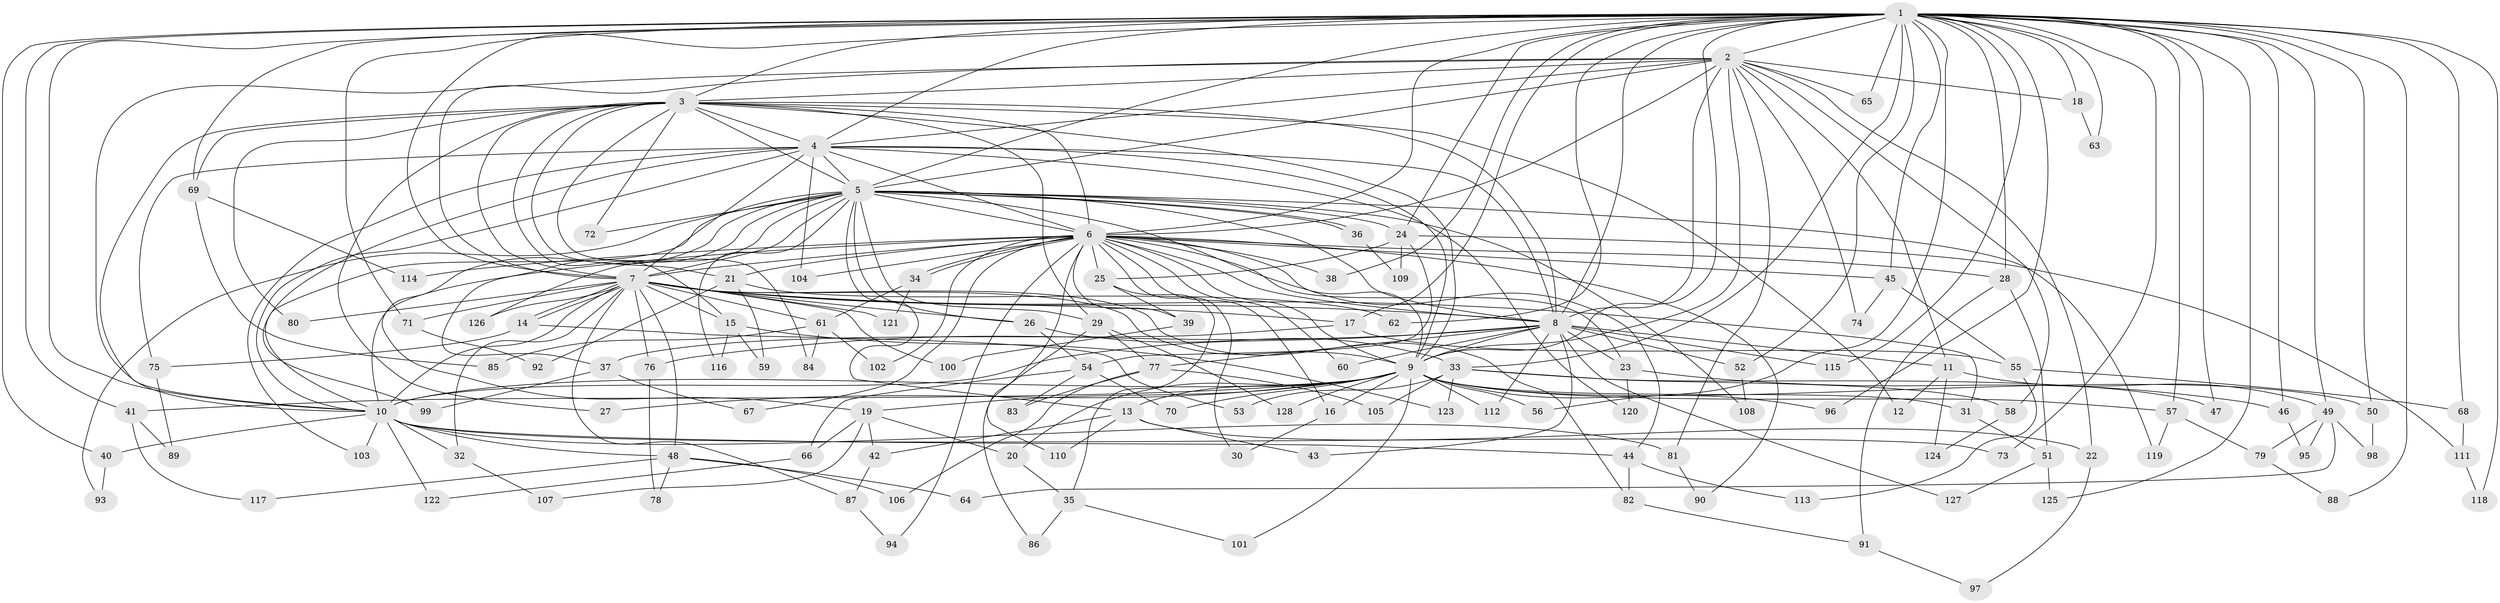 // coarse degree distribution, {23: 0.011235955056179775, 5: 0.0449438202247191, 4: 0.12359550561797752, 2: 0.5393258426966292, 1: 0.02247191011235955, 7: 0.011235955056179775, 3: 0.19101123595505617, 6: 0.011235955056179775, 10: 0.011235955056179775, 37: 0.011235955056179775, 24: 0.02247191011235955}
// Generated by graph-tools (version 1.1) at 2025/48/03/04/25 21:48:45]
// undirected, 128 vertices, 281 edges
graph export_dot {
graph [start="1"]
  node [color=gray90,style=filled];
  1;
  2;
  3;
  4;
  5;
  6;
  7;
  8;
  9;
  10;
  11;
  12;
  13;
  14;
  15;
  16;
  17;
  18;
  19;
  20;
  21;
  22;
  23;
  24;
  25;
  26;
  27;
  28;
  29;
  30;
  31;
  32;
  33;
  34;
  35;
  36;
  37;
  38;
  39;
  40;
  41;
  42;
  43;
  44;
  45;
  46;
  47;
  48;
  49;
  50;
  51;
  52;
  53;
  54;
  55;
  56;
  57;
  58;
  59;
  60;
  61;
  62;
  63;
  64;
  65;
  66;
  67;
  68;
  69;
  70;
  71;
  72;
  73;
  74;
  75;
  76;
  77;
  78;
  79;
  80;
  81;
  82;
  83;
  84;
  85;
  86;
  87;
  88;
  89;
  90;
  91;
  92;
  93;
  94;
  95;
  96;
  97;
  98;
  99;
  100;
  101;
  102;
  103;
  104;
  105;
  106;
  107;
  108;
  109;
  110;
  111;
  112;
  113;
  114;
  115;
  116;
  117;
  118;
  119;
  120;
  121;
  122;
  123;
  124;
  125;
  126;
  127;
  128;
  1 -- 2;
  1 -- 3;
  1 -- 4;
  1 -- 5;
  1 -- 6;
  1 -- 7;
  1 -- 8;
  1 -- 9;
  1 -- 10;
  1 -- 17;
  1 -- 18;
  1 -- 24;
  1 -- 28;
  1 -- 33;
  1 -- 38;
  1 -- 40;
  1 -- 41;
  1 -- 45;
  1 -- 46;
  1 -- 47;
  1 -- 49;
  1 -- 50;
  1 -- 52;
  1 -- 56;
  1 -- 57;
  1 -- 62;
  1 -- 63;
  1 -- 65;
  1 -- 68;
  1 -- 69;
  1 -- 71;
  1 -- 73;
  1 -- 88;
  1 -- 96;
  1 -- 115;
  1 -- 118;
  1 -- 125;
  2 -- 3;
  2 -- 4;
  2 -- 5;
  2 -- 6;
  2 -- 7;
  2 -- 8;
  2 -- 9;
  2 -- 10;
  2 -- 11;
  2 -- 18;
  2 -- 22;
  2 -- 58;
  2 -- 65;
  2 -- 74;
  2 -- 81;
  3 -- 4;
  3 -- 5;
  3 -- 6;
  3 -- 7;
  3 -- 8;
  3 -- 9;
  3 -- 10;
  3 -- 12;
  3 -- 15;
  3 -- 21;
  3 -- 27;
  3 -- 29;
  3 -- 69;
  3 -- 72;
  3 -- 80;
  3 -- 84;
  4 -- 5;
  4 -- 6;
  4 -- 7;
  4 -- 8;
  4 -- 9;
  4 -- 10;
  4 -- 75;
  4 -- 99;
  4 -- 103;
  4 -- 104;
  4 -- 120;
  5 -- 6;
  5 -- 7;
  5 -- 8;
  5 -- 9;
  5 -- 10;
  5 -- 13;
  5 -- 19;
  5 -- 24;
  5 -- 26;
  5 -- 29;
  5 -- 36;
  5 -- 36;
  5 -- 37;
  5 -- 72;
  5 -- 93;
  5 -- 108;
  5 -- 116;
  5 -- 119;
  5 -- 126;
  6 -- 7;
  6 -- 8;
  6 -- 9;
  6 -- 10;
  6 -- 16;
  6 -- 21;
  6 -- 23;
  6 -- 25;
  6 -- 28;
  6 -- 30;
  6 -- 34;
  6 -- 34;
  6 -- 38;
  6 -- 39;
  6 -- 44;
  6 -- 45;
  6 -- 60;
  6 -- 67;
  6 -- 90;
  6 -- 94;
  6 -- 102;
  6 -- 104;
  6 -- 110;
  6 -- 114;
  7 -- 8;
  7 -- 9;
  7 -- 10;
  7 -- 14;
  7 -- 14;
  7 -- 15;
  7 -- 17;
  7 -- 26;
  7 -- 31;
  7 -- 32;
  7 -- 48;
  7 -- 61;
  7 -- 71;
  7 -- 76;
  7 -- 80;
  7 -- 82;
  7 -- 87;
  7 -- 100;
  7 -- 121;
  7 -- 126;
  8 -- 9;
  8 -- 10;
  8 -- 11;
  8 -- 23;
  8 -- 43;
  8 -- 52;
  8 -- 60;
  8 -- 76;
  8 -- 77;
  8 -- 112;
  8 -- 115;
  8 -- 127;
  9 -- 10;
  9 -- 13;
  9 -- 16;
  9 -- 19;
  9 -- 20;
  9 -- 27;
  9 -- 31;
  9 -- 41;
  9 -- 50;
  9 -- 56;
  9 -- 57;
  9 -- 70;
  9 -- 96;
  9 -- 101;
  9 -- 112;
  9 -- 128;
  10 -- 32;
  10 -- 40;
  10 -- 44;
  10 -- 48;
  10 -- 73;
  10 -- 81;
  10 -- 103;
  10 -- 122;
  11 -- 12;
  11 -- 49;
  11 -- 124;
  13 -- 22;
  13 -- 42;
  13 -- 43;
  13 -- 110;
  14 -- 53;
  14 -- 75;
  15 -- 59;
  15 -- 116;
  15 -- 123;
  16 -- 30;
  17 -- 37;
  17 -- 55;
  18 -- 63;
  19 -- 20;
  19 -- 42;
  19 -- 66;
  19 -- 107;
  20 -- 35;
  21 -- 59;
  21 -- 62;
  21 -- 92;
  22 -- 97;
  23 -- 46;
  23 -- 120;
  24 -- 25;
  24 -- 54;
  24 -- 109;
  24 -- 111;
  25 -- 35;
  25 -- 39;
  26 -- 33;
  26 -- 54;
  28 -- 51;
  28 -- 91;
  29 -- 77;
  29 -- 86;
  29 -- 128;
  31 -- 51;
  32 -- 107;
  33 -- 47;
  33 -- 53;
  33 -- 58;
  33 -- 105;
  33 -- 123;
  34 -- 61;
  34 -- 121;
  35 -- 86;
  35 -- 101;
  36 -- 109;
  37 -- 67;
  37 -- 99;
  39 -- 100;
  40 -- 93;
  41 -- 89;
  41 -- 117;
  42 -- 87;
  44 -- 82;
  44 -- 113;
  45 -- 55;
  45 -- 74;
  46 -- 95;
  48 -- 64;
  48 -- 78;
  48 -- 106;
  48 -- 117;
  49 -- 64;
  49 -- 79;
  49 -- 95;
  49 -- 98;
  50 -- 98;
  51 -- 125;
  51 -- 127;
  52 -- 108;
  54 -- 66;
  54 -- 70;
  54 -- 83;
  55 -- 68;
  55 -- 113;
  57 -- 79;
  57 -- 119;
  58 -- 124;
  61 -- 84;
  61 -- 85;
  61 -- 102;
  66 -- 122;
  68 -- 111;
  69 -- 85;
  69 -- 114;
  71 -- 92;
  75 -- 89;
  76 -- 78;
  77 -- 83;
  77 -- 105;
  77 -- 106;
  79 -- 88;
  81 -- 90;
  82 -- 91;
  87 -- 94;
  91 -- 97;
  111 -- 118;
}
